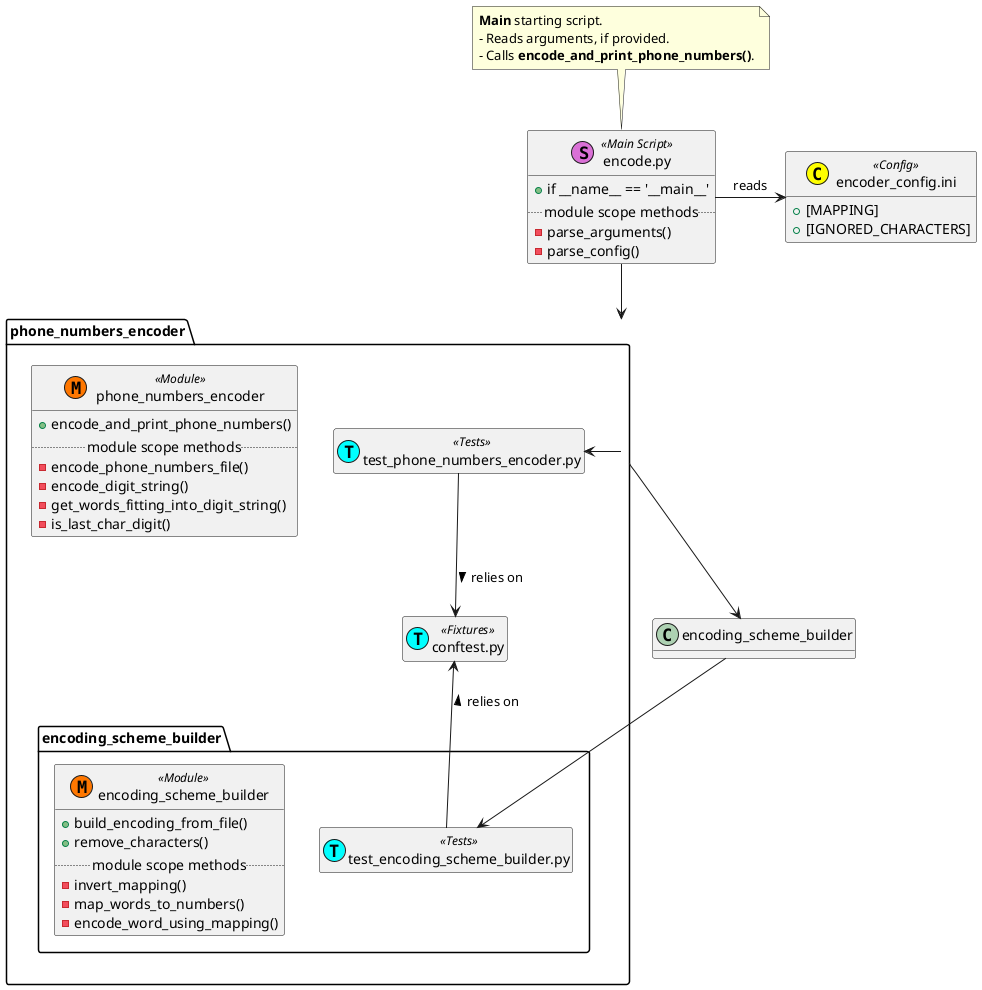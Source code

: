 @startuml

class main as "encode.py" << (S,orchid) Main Script >> {
  +{method} if __name__ == '__main__'
  .. module scope methods ..
  -parse_arguments()
  -parse_config()
}

note top of main
  **Main** starting script.
  - Reads arguments, if provided.
  - Calls **encode_and_print_phone_numbers()**.
end note

class config as "encoder_config.ini" << (C, #FFFF00) Config >> {
  +{field} [MAPPING]
  +{field} [IGNORED_CHARACTERS]
}

package "phone_numbers_encoder" {
  class phone_numbers_encoder << (M, #FF7700) Module >> {
    +encode_and_print_phone_numbers()
    .. module scope methods ..
    -encode_phone_numbers_file()
    -encode_digit_string()
    -get_words_fitting_into_digit_string()
    -is_last_char_digit()
  }

  class conftest as "conftest.py" << (T, #00FFFF) Fixtures >>

  class test_phone_numbers_encoder as "test_phone_numbers_encoder.py" << (T, #00FFFF) Tests >>

  package "encoding_scheme_builder" {
      class encoding_scheme_builder << (M, #FF7700) Module >> {
        +build_encoding_from_file()
        +remove_characters()
        .. module scope methods ..
        -invert_mapping()
        -map_words_to_numbers()
        -encode_word_using_mapping()
      }

      class test_encoding_scheme_builder as "test_encoding_scheme_builder.py" << (T, #00FFFF) Tests >>
  }
}

main -right-> config : reads
main -down-> phone_numbers_encoder
test_encoding_scheme_builder -up-> conftest : relies on >
test_phone_numbers_encoder -down-> conftest : relies on >
phone_numbers_encoder -down-> encoding_scheme_builder
encoding_scheme_builder -right-> test_encoding_scheme_builder
phone_numbers_encoder -right-> test_phone_numbers_encoder

hide members
show config fields
show main methods
show phone_numbers_encoder methods
show encoding_scheme_builder methods

@enduml
